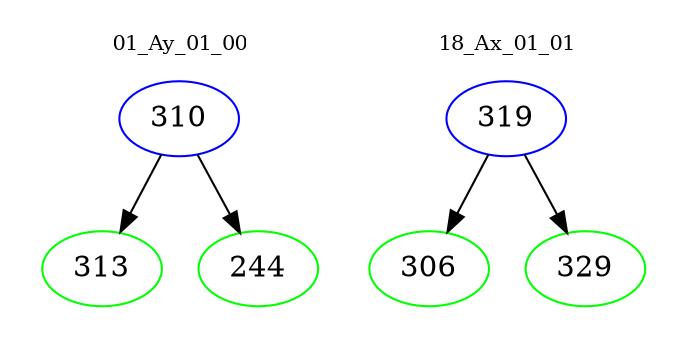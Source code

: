 digraph{
subgraph cluster_0 {
color = white
label = "01_Ay_01_00";
fontsize=10;
T0_310 [label="310", color="blue"]
T0_310 -> T0_313 [color="black"]
T0_313 [label="313", color="green"]
T0_310 -> T0_244 [color="black"]
T0_244 [label="244", color="green"]
}
subgraph cluster_1 {
color = white
label = "18_Ax_01_01";
fontsize=10;
T1_319 [label="319", color="blue"]
T1_319 -> T1_306 [color="black"]
T1_306 [label="306", color="green"]
T1_319 -> T1_329 [color="black"]
T1_329 [label="329", color="green"]
}
}
